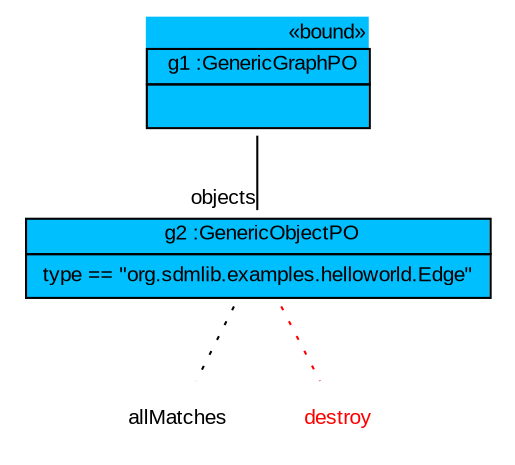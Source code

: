 graph ObjectDiagram {
   node [shape = none, fontsize = 10, fontname = "Arial"];
   edge [fontsize = 10, fontname = "Arial"];

g1 [label=<<table border='0' cellborder='1' cellspacing='0' color='black' bgcolor='deepskyblue'> <tr> <td border='0' align='right'><font color='black'>&#171;bound&#187;</font></td></tr> <tr> <td align='center'> <font color='black'> g1 :GenericGraphPO </font></td></tr> <tr> <td align='left'> <table border='0' cellborder='0' cellspacing='0' color='black'> <tr> <td>  </td></tr></table></td></tr></table>>];
g2 [label=<<table border='0' cellborder='1' cellspacing='0' color='black' bgcolor='deepskyblue'>  <tr> <td align='center'> <font color='black'> g2 :GenericObjectPO </font></td></tr> <tr> <td align='left'> <table border='0' cellborder='0' cellspacing='0' color='black'> <tr><td><font color='black'> type == "org.sdmlib.examples.helloworld.Edge" </font></td></tr></table></td></tr></table>>];
allMatches_g2 [label=allMatches];
d3 [label="destroy" fontcolor="red"]

g2 -- allMatches_g2 [style="dotted"];
g2 -- d3 [style="dotted" color="red" fontcolor="red"];
g1 -- g2 [headlabel = "objects" taillabel = "" color="black" fontcolor="black"];
}
